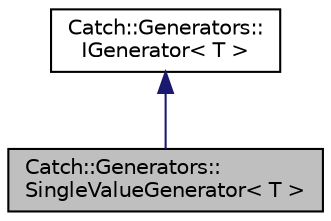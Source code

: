 digraph "Catch::Generators::SingleValueGenerator&lt; T &gt;"
{
  edge [fontname="Helvetica",fontsize="10",labelfontname="Helvetica",labelfontsize="10"];
  node [fontname="Helvetica",fontsize="10",shape=record];
  Node1 [label="Catch::Generators::\lSingleValueGenerator\< T \>",height=0.2,width=0.4,color="black", fillcolor="grey75", style="filled", fontcolor="black"];
  Node2 -> Node1 [dir="back",color="midnightblue",fontsize="10",style="solid",fontname="Helvetica"];
  Node2 [label="Catch::Generators::\lIGenerator\< T \>",height=0.2,width=0.4,color="black", fillcolor="white", style="filled",URL="$structCatch_1_1Generators_1_1IGenerator.html"];
}
